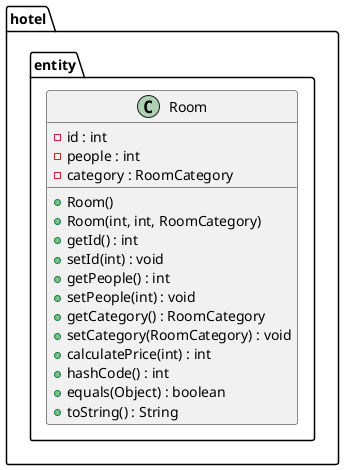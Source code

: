 @startuml

class hotel.entity.Room {
    - id : int
    - people : int
    - category : RoomCategory
    + Room()
    + Room(int, int, RoomCategory)
    + getId() : int
    + setId(int) : void
    + getPeople() : int
    + setPeople(int) : void
    + getCategory() : RoomCategory
    + setCategory(RoomCategory) : void
    + calculatePrice(int) : int
    + hashCode() : int
    + equals(Object) : boolean
    + toString() : String
}

@enduml